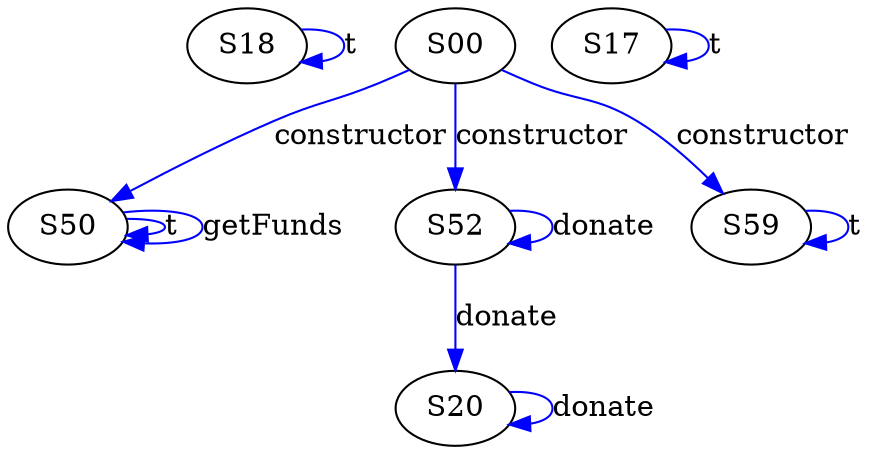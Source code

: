 digraph {

S18->S18 [label="t", style="", color="blue"]
S50->S50 [label="t", style="", color="blue"]
S20->S20 [label="donate", style="", color="blue"]
S17->S17 [label="t", style="", color="blue"]
S52->S20 [label="donate", style="", color="blue"]
S52->S52 [label="donate", style="", color="blue"]
S59->S59 [label="t", style="", color="blue"]
S50->S50 [label="getFunds", style="", color="blue"]
S00->S50 [label="constructor", style="", color="blue"]
S00->S52 [label="constructor", style="", color="blue"]
S00->S59 [label="constructor", style="", color="blue"]
}